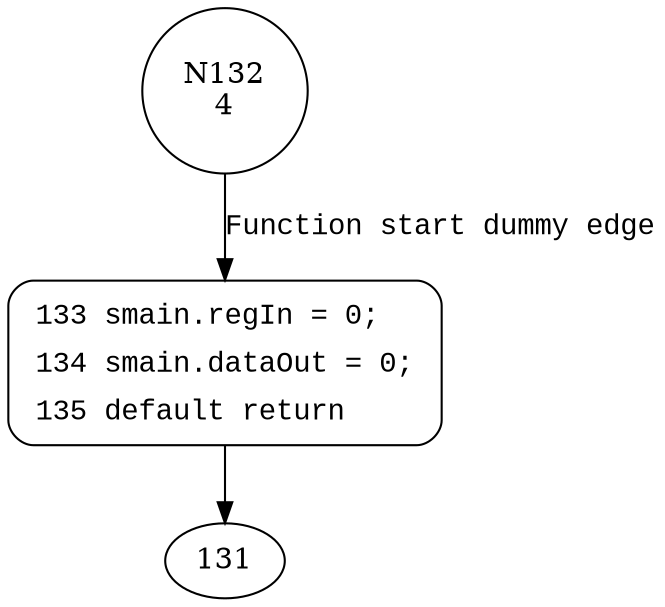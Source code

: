digraph initial {
132 [shape="circle" label="N132\n4"]
133 [shape="circle" label="N133\n3"]
133 [style="filled,bold" penwidth="1" fillcolor="white" fontname="Courier New" shape="Mrecord" label=<<table border="0" cellborder="0" cellpadding="3" bgcolor="white"><tr><td align="right">133</td><td align="left">smain.regIn = 0;</td></tr><tr><td align="right">134</td><td align="left">smain.dataOut = 0;</td></tr><tr><td align="right">135</td><td align="left">default return</td></tr></table>>]
133 -> 131[label=""]
132 -> 133 [label="Function start dummy edge" fontname="Courier New"]
}